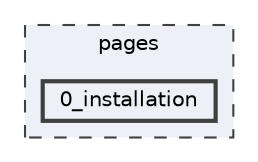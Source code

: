 digraph "pages/0_installation"
{
 // LATEX_PDF_SIZE
  bgcolor="transparent";
  edge [fontname=Helvetica,fontsize=10,labelfontname=Helvetica,labelfontsize=10];
  node [fontname=Helvetica,fontsize=10,shape=box,height=0.2,width=0.4];
  compound=true
  subgraph clusterdir_6151c22965628a179aed97c8d73e2751 {
    graph [ bgcolor="#edf0f7", pencolor="grey25", label="pages", fontname=Helvetica,fontsize=10 style="filled,dashed", URL="dir_6151c22965628a179aed97c8d73e2751.html",tooltip=""]
  dir_ef506fb45a4f7b7e66d7853c37c92e1a [label="0_installation", fillcolor="#edf0f7", color="grey25", style="filled,bold", URL="dir_ef506fb45a4f7b7e66d7853c37c92e1a.html",tooltip=""];
  }
}
